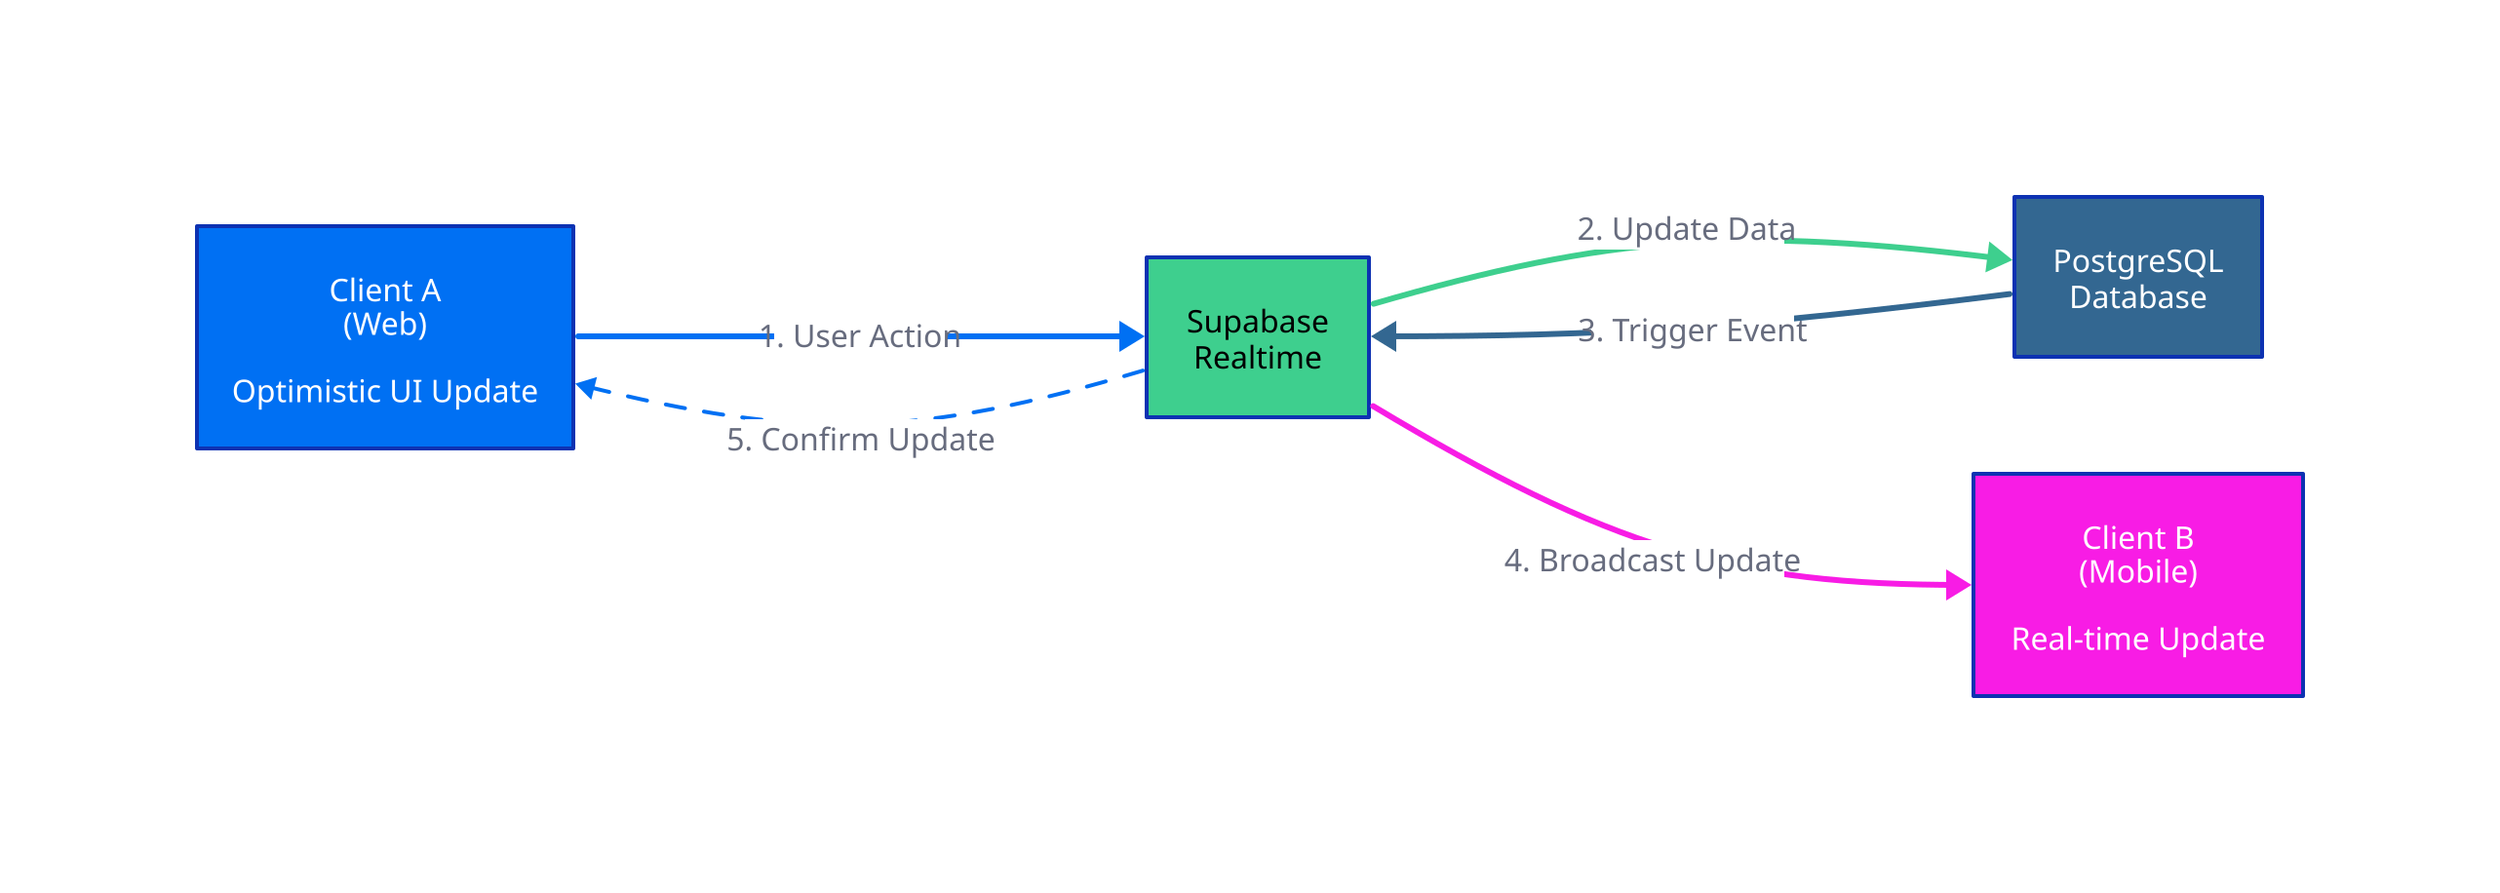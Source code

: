 direction: right

client_a: {
  label: "Client A\n(Web)\n\nOptimistic UI Update"
  style.fill: "#0070f3"
  style.font-color: white
}

client_b: {
  label: "Client B\n(Mobile)\n\nReal-time Update"
  style.fill: "#f81ce5"
  style.font-color: white
}

supabase_realtime: {
  label: "Supabase\nRealtime"
  style.fill: "#3ECF8E"
  style.font-color: black
}

database: {
  label: "PostgreSQL\nDatabase"
  style.fill: "#336791"
  style.font-color: white
}

# Step-by-step flow
client_a -> supabase_realtime: "1. User Action" {
  style.stroke: "#0070f3"
  style.stroke-width: 3
}

supabase_realtime -> database: "2. Update Data" {
  style.stroke: "#3ECF8E"
  style.stroke-width: 3
}

database -> supabase_realtime: "3. Trigger Event" {
  style.stroke: "#336791"
  style.stroke-width: 3
}

supabase_realtime -> client_b: "4. Broadcast Update" {
  style.stroke: "#f81ce5"
  style.stroke-width: 3
}

supabase_realtime -> client_a: "5. Confirm Update" {
  style.stroke: "#0070f3"
  style.stroke-dash: 5
}